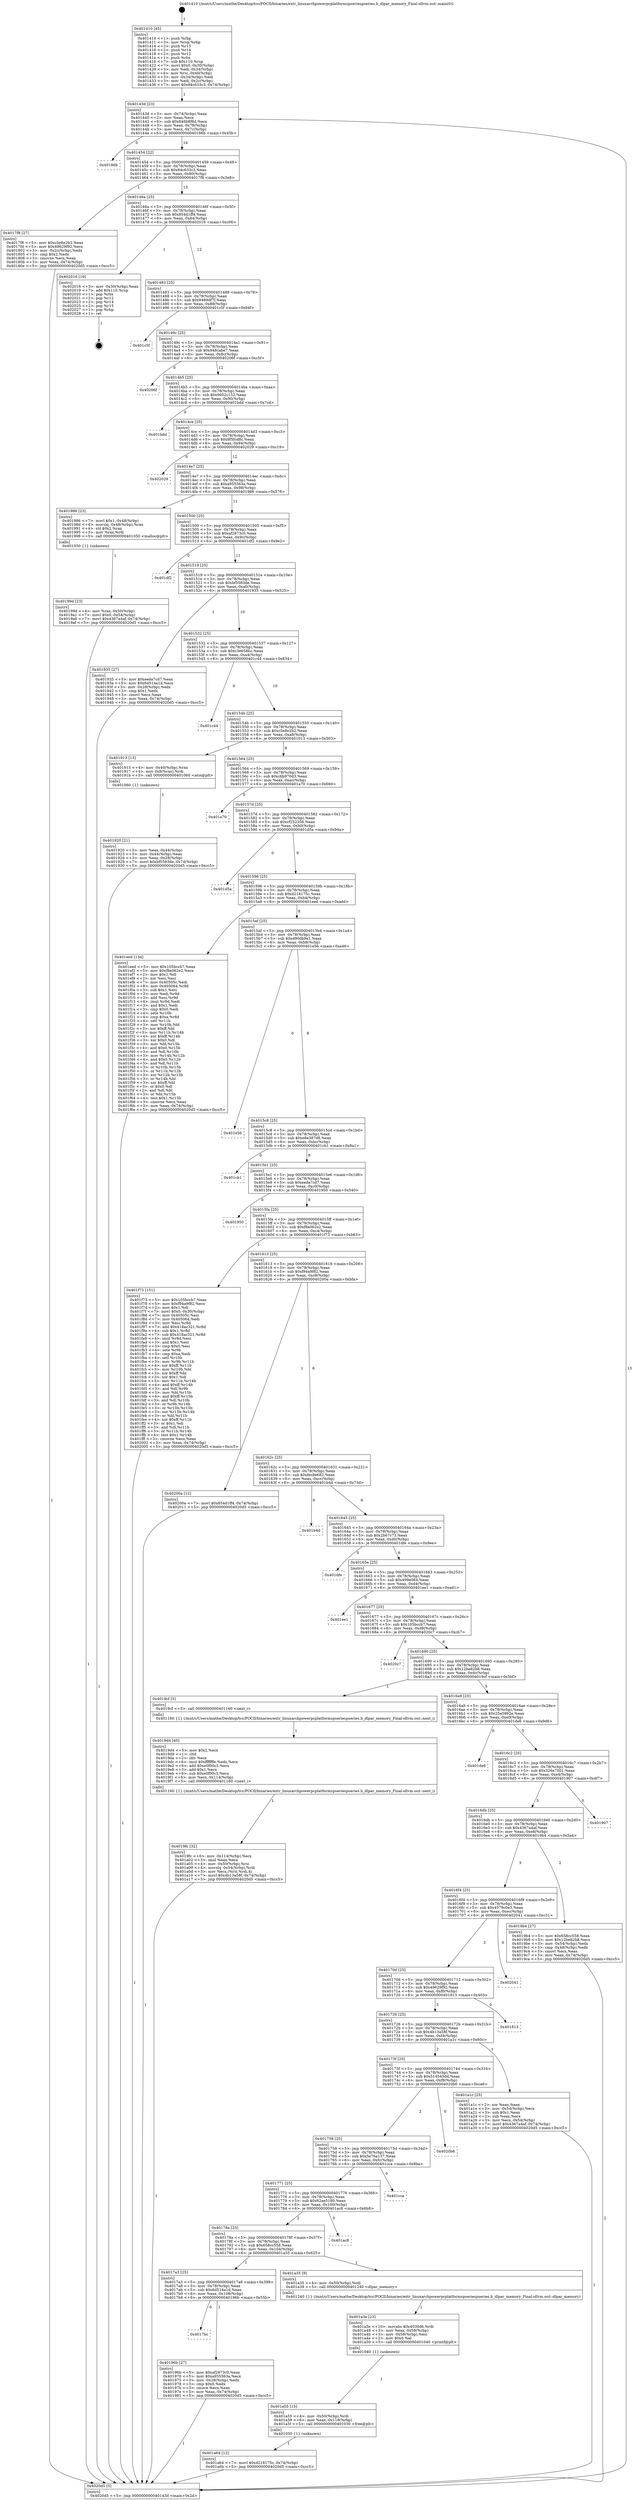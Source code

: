 digraph "0x401410" {
  label = "0x401410 (/mnt/c/Users/mathe/Desktop/tcc/POCII/binaries/extr_linuxarchpowerpcplatformspseriespseries.h_dlpar_memory_Final-ollvm.out::main(0))"
  labelloc = "t"
  node[shape=record]

  Entry [label="",width=0.3,height=0.3,shape=circle,fillcolor=black,style=filled]
  "0x40143d" [label="{
     0x40143d [23]\l
     | [instrs]\l
     &nbsp;&nbsp;0x40143d \<+3\>: mov -0x74(%rbp),%eax\l
     &nbsp;&nbsp;0x401440 \<+2\>: mov %eax,%ecx\l
     &nbsp;&nbsp;0x401442 \<+6\>: sub $0x846b8f6d,%ecx\l
     &nbsp;&nbsp;0x401448 \<+3\>: mov %eax,-0x78(%rbp)\l
     &nbsp;&nbsp;0x40144b \<+3\>: mov %ecx,-0x7c(%rbp)\l
     &nbsp;&nbsp;0x40144e \<+6\>: je 000000000040186b \<main+0x45b\>\l
  }"]
  "0x40186b" [label="{
     0x40186b\l
  }", style=dashed]
  "0x401454" [label="{
     0x401454 [22]\l
     | [instrs]\l
     &nbsp;&nbsp;0x401454 \<+5\>: jmp 0000000000401459 \<main+0x49\>\l
     &nbsp;&nbsp;0x401459 \<+3\>: mov -0x78(%rbp),%eax\l
     &nbsp;&nbsp;0x40145c \<+5\>: sub $0x84c633c3,%eax\l
     &nbsp;&nbsp;0x401461 \<+3\>: mov %eax,-0x80(%rbp)\l
     &nbsp;&nbsp;0x401464 \<+6\>: je 00000000004017f8 \<main+0x3e8\>\l
  }"]
  Exit [label="",width=0.3,height=0.3,shape=circle,fillcolor=black,style=filled,peripheries=2]
  "0x4017f8" [label="{
     0x4017f8 [27]\l
     | [instrs]\l
     &nbsp;&nbsp;0x4017f8 \<+5\>: mov $0xc5e8e2b2,%eax\l
     &nbsp;&nbsp;0x4017fd \<+5\>: mov $0x49629f92,%ecx\l
     &nbsp;&nbsp;0x401802 \<+3\>: mov -0x2c(%rbp),%edx\l
     &nbsp;&nbsp;0x401805 \<+3\>: cmp $0x2,%edx\l
     &nbsp;&nbsp;0x401808 \<+3\>: cmovne %ecx,%eax\l
     &nbsp;&nbsp;0x40180b \<+3\>: mov %eax,-0x74(%rbp)\l
     &nbsp;&nbsp;0x40180e \<+5\>: jmp 00000000004020d5 \<main+0xcc5\>\l
  }"]
  "0x40146a" [label="{
     0x40146a [25]\l
     | [instrs]\l
     &nbsp;&nbsp;0x40146a \<+5\>: jmp 000000000040146f \<main+0x5f\>\l
     &nbsp;&nbsp;0x40146f \<+3\>: mov -0x78(%rbp),%eax\l
     &nbsp;&nbsp;0x401472 \<+5\>: sub $0x854d1ff4,%eax\l
     &nbsp;&nbsp;0x401477 \<+6\>: mov %eax,-0x84(%rbp)\l
     &nbsp;&nbsp;0x40147d \<+6\>: je 0000000000402016 \<main+0xc06\>\l
  }"]
  "0x4020d5" [label="{
     0x4020d5 [5]\l
     | [instrs]\l
     &nbsp;&nbsp;0x4020d5 \<+5\>: jmp 000000000040143d \<main+0x2d\>\l
  }"]
  "0x401410" [label="{
     0x401410 [45]\l
     | [instrs]\l
     &nbsp;&nbsp;0x401410 \<+1\>: push %rbp\l
     &nbsp;&nbsp;0x401411 \<+3\>: mov %rsp,%rbp\l
     &nbsp;&nbsp;0x401414 \<+2\>: push %r15\l
     &nbsp;&nbsp;0x401416 \<+2\>: push %r14\l
     &nbsp;&nbsp;0x401418 \<+2\>: push %r12\l
     &nbsp;&nbsp;0x40141a \<+1\>: push %rbx\l
     &nbsp;&nbsp;0x40141b \<+7\>: sub $0x110,%rsp\l
     &nbsp;&nbsp;0x401422 \<+7\>: movl $0x0,-0x30(%rbp)\l
     &nbsp;&nbsp;0x401429 \<+3\>: mov %edi,-0x34(%rbp)\l
     &nbsp;&nbsp;0x40142c \<+4\>: mov %rsi,-0x40(%rbp)\l
     &nbsp;&nbsp;0x401430 \<+3\>: mov -0x34(%rbp),%edi\l
     &nbsp;&nbsp;0x401433 \<+3\>: mov %edi,-0x2c(%rbp)\l
     &nbsp;&nbsp;0x401436 \<+7\>: movl $0x84c633c3,-0x74(%rbp)\l
  }"]
  "0x401a64" [label="{
     0x401a64 [12]\l
     | [instrs]\l
     &nbsp;&nbsp;0x401a64 \<+7\>: movl $0xd218175c,-0x74(%rbp)\l
     &nbsp;&nbsp;0x401a6b \<+5\>: jmp 00000000004020d5 \<main+0xcc5\>\l
  }"]
  "0x402016" [label="{
     0x402016 [19]\l
     | [instrs]\l
     &nbsp;&nbsp;0x402016 \<+3\>: mov -0x30(%rbp),%eax\l
     &nbsp;&nbsp;0x402019 \<+7\>: add $0x110,%rsp\l
     &nbsp;&nbsp;0x402020 \<+1\>: pop %rbx\l
     &nbsp;&nbsp;0x402021 \<+2\>: pop %r12\l
     &nbsp;&nbsp;0x402023 \<+2\>: pop %r14\l
     &nbsp;&nbsp;0x402025 \<+2\>: pop %r15\l
     &nbsp;&nbsp;0x402027 \<+1\>: pop %rbp\l
     &nbsp;&nbsp;0x402028 \<+1\>: ret\l
  }"]
  "0x401483" [label="{
     0x401483 [25]\l
     | [instrs]\l
     &nbsp;&nbsp;0x401483 \<+5\>: jmp 0000000000401488 \<main+0x78\>\l
     &nbsp;&nbsp;0x401488 \<+3\>: mov -0x78(%rbp),%eax\l
     &nbsp;&nbsp;0x40148b \<+5\>: sub $0x9489df7f,%eax\l
     &nbsp;&nbsp;0x401490 \<+6\>: mov %eax,-0x88(%rbp)\l
     &nbsp;&nbsp;0x401496 \<+6\>: je 0000000000401c5f \<main+0x84f\>\l
  }"]
  "0x401a55" [label="{
     0x401a55 [15]\l
     | [instrs]\l
     &nbsp;&nbsp;0x401a55 \<+4\>: mov -0x50(%rbp),%rdi\l
     &nbsp;&nbsp;0x401a59 \<+6\>: mov %eax,-0x118(%rbp)\l
     &nbsp;&nbsp;0x401a5f \<+5\>: call 0000000000401030 \<free@plt\>\l
     | [calls]\l
     &nbsp;&nbsp;0x401030 \{1\} (unknown)\l
  }"]
  "0x401c5f" [label="{
     0x401c5f\l
  }", style=dashed]
  "0x40149c" [label="{
     0x40149c [25]\l
     | [instrs]\l
     &nbsp;&nbsp;0x40149c \<+5\>: jmp 00000000004014a1 \<main+0x91\>\l
     &nbsp;&nbsp;0x4014a1 \<+3\>: mov -0x78(%rbp),%eax\l
     &nbsp;&nbsp;0x4014a4 \<+5\>: sub $0x948cabe7,%eax\l
     &nbsp;&nbsp;0x4014a9 \<+6\>: mov %eax,-0x8c(%rbp)\l
     &nbsp;&nbsp;0x4014af \<+6\>: je 000000000040206f \<main+0xc5f\>\l
  }"]
  "0x401a3e" [label="{
     0x401a3e [23]\l
     | [instrs]\l
     &nbsp;&nbsp;0x401a3e \<+10\>: movabs $0x4030d6,%rdi\l
     &nbsp;&nbsp;0x401a48 \<+3\>: mov %eax,-0x58(%rbp)\l
     &nbsp;&nbsp;0x401a4b \<+3\>: mov -0x58(%rbp),%esi\l
     &nbsp;&nbsp;0x401a4e \<+2\>: mov $0x0,%al\l
     &nbsp;&nbsp;0x401a50 \<+5\>: call 0000000000401040 \<printf@plt\>\l
     | [calls]\l
     &nbsp;&nbsp;0x401040 \{1\} (unknown)\l
  }"]
  "0x40206f" [label="{
     0x40206f\l
  }", style=dashed]
  "0x4014b5" [label="{
     0x4014b5 [25]\l
     | [instrs]\l
     &nbsp;&nbsp;0x4014b5 \<+5\>: jmp 00000000004014ba \<main+0xaa\>\l
     &nbsp;&nbsp;0x4014ba \<+3\>: mov -0x78(%rbp),%eax\l
     &nbsp;&nbsp;0x4014bd \<+5\>: sub $0x9602c152,%eax\l
     &nbsp;&nbsp;0x4014c2 \<+6\>: mov %eax,-0x90(%rbp)\l
     &nbsp;&nbsp;0x4014c8 \<+6\>: je 0000000000401bdd \<main+0x7cd\>\l
  }"]
  "0x4019fc" [label="{
     0x4019fc [32]\l
     | [instrs]\l
     &nbsp;&nbsp;0x4019fc \<+6\>: mov -0x114(%rbp),%ecx\l
     &nbsp;&nbsp;0x401a02 \<+3\>: imul %eax,%ecx\l
     &nbsp;&nbsp;0x401a05 \<+4\>: mov -0x50(%rbp),%rsi\l
     &nbsp;&nbsp;0x401a09 \<+4\>: movslq -0x54(%rbp),%rdi\l
     &nbsp;&nbsp;0x401a0d \<+3\>: mov %ecx,(%rsi,%rdi,4)\l
     &nbsp;&nbsp;0x401a10 \<+7\>: movl $0x4b13a58f,-0x74(%rbp)\l
     &nbsp;&nbsp;0x401a17 \<+5\>: jmp 00000000004020d5 \<main+0xcc5\>\l
  }"]
  "0x401bdd" [label="{
     0x401bdd\l
  }", style=dashed]
  "0x4014ce" [label="{
     0x4014ce [25]\l
     | [instrs]\l
     &nbsp;&nbsp;0x4014ce \<+5\>: jmp 00000000004014d3 \<main+0xc3\>\l
     &nbsp;&nbsp;0x4014d3 \<+3\>: mov -0x78(%rbp),%eax\l
     &nbsp;&nbsp;0x4014d6 \<+5\>: sub $0x9f5fcd8c,%eax\l
     &nbsp;&nbsp;0x4014db \<+6\>: mov %eax,-0x94(%rbp)\l
     &nbsp;&nbsp;0x4014e1 \<+6\>: je 0000000000402029 \<main+0xc19\>\l
  }"]
  "0x4019d4" [label="{
     0x4019d4 [40]\l
     | [instrs]\l
     &nbsp;&nbsp;0x4019d4 \<+5\>: mov $0x2,%ecx\l
     &nbsp;&nbsp;0x4019d9 \<+1\>: cltd\l
     &nbsp;&nbsp;0x4019da \<+2\>: idiv %ecx\l
     &nbsp;&nbsp;0x4019dc \<+6\>: imul $0xfffffffe,%edx,%ecx\l
     &nbsp;&nbsp;0x4019e2 \<+6\>: add $0xe0f00c3,%ecx\l
     &nbsp;&nbsp;0x4019e8 \<+3\>: add $0x1,%ecx\l
     &nbsp;&nbsp;0x4019eb \<+6\>: sub $0xe0f00c3,%ecx\l
     &nbsp;&nbsp;0x4019f1 \<+6\>: mov %ecx,-0x114(%rbp)\l
     &nbsp;&nbsp;0x4019f7 \<+5\>: call 0000000000401160 \<next_i\>\l
     | [calls]\l
     &nbsp;&nbsp;0x401160 \{1\} (/mnt/c/Users/mathe/Desktop/tcc/POCII/binaries/extr_linuxarchpowerpcplatformspseriespseries.h_dlpar_memory_Final-ollvm.out::next_i)\l
  }"]
  "0x402029" [label="{
     0x402029\l
  }", style=dashed]
  "0x4014e7" [label="{
     0x4014e7 [25]\l
     | [instrs]\l
     &nbsp;&nbsp;0x4014e7 \<+5\>: jmp 00000000004014ec \<main+0xdc\>\l
     &nbsp;&nbsp;0x4014ec \<+3\>: mov -0x78(%rbp),%eax\l
     &nbsp;&nbsp;0x4014ef \<+5\>: sub $0xa955563a,%eax\l
     &nbsp;&nbsp;0x4014f4 \<+6\>: mov %eax,-0x98(%rbp)\l
     &nbsp;&nbsp;0x4014fa \<+6\>: je 0000000000401986 \<main+0x576\>\l
  }"]
  "0x40199d" [label="{
     0x40199d [23]\l
     | [instrs]\l
     &nbsp;&nbsp;0x40199d \<+4\>: mov %rax,-0x50(%rbp)\l
     &nbsp;&nbsp;0x4019a1 \<+7\>: movl $0x0,-0x54(%rbp)\l
     &nbsp;&nbsp;0x4019a8 \<+7\>: movl $0x4367a4af,-0x74(%rbp)\l
     &nbsp;&nbsp;0x4019af \<+5\>: jmp 00000000004020d5 \<main+0xcc5\>\l
  }"]
  "0x401986" [label="{
     0x401986 [23]\l
     | [instrs]\l
     &nbsp;&nbsp;0x401986 \<+7\>: movl $0x1,-0x48(%rbp)\l
     &nbsp;&nbsp;0x40198d \<+4\>: movslq -0x48(%rbp),%rax\l
     &nbsp;&nbsp;0x401991 \<+4\>: shl $0x2,%rax\l
     &nbsp;&nbsp;0x401995 \<+3\>: mov %rax,%rdi\l
     &nbsp;&nbsp;0x401998 \<+5\>: call 0000000000401050 \<malloc@plt\>\l
     | [calls]\l
     &nbsp;&nbsp;0x401050 \{1\} (unknown)\l
  }"]
  "0x401500" [label="{
     0x401500 [25]\l
     | [instrs]\l
     &nbsp;&nbsp;0x401500 \<+5\>: jmp 0000000000401505 \<main+0xf5\>\l
     &nbsp;&nbsp;0x401505 \<+3\>: mov -0x78(%rbp),%eax\l
     &nbsp;&nbsp;0x401508 \<+5\>: sub $0xaf2873c0,%eax\l
     &nbsp;&nbsp;0x40150d \<+6\>: mov %eax,-0x9c(%rbp)\l
     &nbsp;&nbsp;0x401513 \<+6\>: je 0000000000401df2 \<main+0x9e2\>\l
  }"]
  "0x4017bc" [label="{
     0x4017bc\l
  }", style=dashed]
  "0x401df2" [label="{
     0x401df2\l
  }", style=dashed]
  "0x401519" [label="{
     0x401519 [25]\l
     | [instrs]\l
     &nbsp;&nbsp;0x401519 \<+5\>: jmp 000000000040151e \<main+0x10e\>\l
     &nbsp;&nbsp;0x40151e \<+3\>: mov -0x78(%rbp),%eax\l
     &nbsp;&nbsp;0x401521 \<+5\>: sub $0xbf5583de,%eax\l
     &nbsp;&nbsp;0x401526 \<+6\>: mov %eax,-0xa0(%rbp)\l
     &nbsp;&nbsp;0x40152c \<+6\>: je 0000000000401935 \<main+0x525\>\l
  }"]
  "0x40196b" [label="{
     0x40196b [27]\l
     | [instrs]\l
     &nbsp;&nbsp;0x40196b \<+5\>: mov $0xaf2873c0,%eax\l
     &nbsp;&nbsp;0x401970 \<+5\>: mov $0xa955563a,%ecx\l
     &nbsp;&nbsp;0x401975 \<+3\>: mov -0x28(%rbp),%edx\l
     &nbsp;&nbsp;0x401978 \<+3\>: cmp $0x0,%edx\l
     &nbsp;&nbsp;0x40197b \<+3\>: cmove %ecx,%eax\l
     &nbsp;&nbsp;0x40197e \<+3\>: mov %eax,-0x74(%rbp)\l
     &nbsp;&nbsp;0x401981 \<+5\>: jmp 00000000004020d5 \<main+0xcc5\>\l
  }"]
  "0x401935" [label="{
     0x401935 [27]\l
     | [instrs]\l
     &nbsp;&nbsp;0x401935 \<+5\>: mov $0xeeda7cd7,%eax\l
     &nbsp;&nbsp;0x40193a \<+5\>: mov $0x6d514a1d,%ecx\l
     &nbsp;&nbsp;0x40193f \<+3\>: mov -0x28(%rbp),%edx\l
     &nbsp;&nbsp;0x401942 \<+3\>: cmp $0x1,%edx\l
     &nbsp;&nbsp;0x401945 \<+3\>: cmovl %ecx,%eax\l
     &nbsp;&nbsp;0x401948 \<+3\>: mov %eax,-0x74(%rbp)\l
     &nbsp;&nbsp;0x40194b \<+5\>: jmp 00000000004020d5 \<main+0xcc5\>\l
  }"]
  "0x401532" [label="{
     0x401532 [25]\l
     | [instrs]\l
     &nbsp;&nbsp;0x401532 \<+5\>: jmp 0000000000401537 \<main+0x127\>\l
     &nbsp;&nbsp;0x401537 \<+3\>: mov -0x78(%rbp),%eax\l
     &nbsp;&nbsp;0x40153a \<+5\>: sub $0xc3e658bc,%eax\l
     &nbsp;&nbsp;0x40153f \<+6\>: mov %eax,-0xa4(%rbp)\l
     &nbsp;&nbsp;0x401545 \<+6\>: je 0000000000401c44 \<main+0x834\>\l
  }"]
  "0x4017a3" [label="{
     0x4017a3 [25]\l
     | [instrs]\l
     &nbsp;&nbsp;0x4017a3 \<+5\>: jmp 00000000004017a8 \<main+0x398\>\l
     &nbsp;&nbsp;0x4017a8 \<+3\>: mov -0x78(%rbp),%eax\l
     &nbsp;&nbsp;0x4017ab \<+5\>: sub $0x6d514a1d,%eax\l
     &nbsp;&nbsp;0x4017b0 \<+6\>: mov %eax,-0x108(%rbp)\l
     &nbsp;&nbsp;0x4017b6 \<+6\>: je 000000000040196b \<main+0x55b\>\l
  }"]
  "0x401c44" [label="{
     0x401c44\l
  }", style=dashed]
  "0x40154b" [label="{
     0x40154b [25]\l
     | [instrs]\l
     &nbsp;&nbsp;0x40154b \<+5\>: jmp 0000000000401550 \<main+0x140\>\l
     &nbsp;&nbsp;0x401550 \<+3\>: mov -0x78(%rbp),%eax\l
     &nbsp;&nbsp;0x401553 \<+5\>: sub $0xc5e8e2b2,%eax\l
     &nbsp;&nbsp;0x401558 \<+6\>: mov %eax,-0xa8(%rbp)\l
     &nbsp;&nbsp;0x40155e \<+6\>: je 0000000000401913 \<main+0x503\>\l
  }"]
  "0x401a35" [label="{
     0x401a35 [9]\l
     | [instrs]\l
     &nbsp;&nbsp;0x401a35 \<+4\>: mov -0x50(%rbp),%rdi\l
     &nbsp;&nbsp;0x401a39 \<+5\>: call 0000000000401240 \<dlpar_memory\>\l
     | [calls]\l
     &nbsp;&nbsp;0x401240 \{1\} (/mnt/c/Users/mathe/Desktop/tcc/POCII/binaries/extr_linuxarchpowerpcplatformspseriespseries.h_dlpar_memory_Final-ollvm.out::dlpar_memory)\l
  }"]
  "0x401913" [label="{
     0x401913 [13]\l
     | [instrs]\l
     &nbsp;&nbsp;0x401913 \<+4\>: mov -0x40(%rbp),%rax\l
     &nbsp;&nbsp;0x401917 \<+4\>: mov 0x8(%rax),%rdi\l
     &nbsp;&nbsp;0x40191b \<+5\>: call 0000000000401060 \<atoi@plt\>\l
     | [calls]\l
     &nbsp;&nbsp;0x401060 \{1\} (unknown)\l
  }"]
  "0x401564" [label="{
     0x401564 [25]\l
     | [instrs]\l
     &nbsp;&nbsp;0x401564 \<+5\>: jmp 0000000000401569 \<main+0x159\>\l
     &nbsp;&nbsp;0x401569 \<+3\>: mov -0x78(%rbp),%eax\l
     &nbsp;&nbsp;0x40156c \<+5\>: sub $0xc6b970d3,%eax\l
     &nbsp;&nbsp;0x401571 \<+6\>: mov %eax,-0xac(%rbp)\l
     &nbsp;&nbsp;0x401577 \<+6\>: je 0000000000401a70 \<main+0x660\>\l
  }"]
  "0x401920" [label="{
     0x401920 [21]\l
     | [instrs]\l
     &nbsp;&nbsp;0x401920 \<+3\>: mov %eax,-0x44(%rbp)\l
     &nbsp;&nbsp;0x401923 \<+3\>: mov -0x44(%rbp),%eax\l
     &nbsp;&nbsp;0x401926 \<+3\>: mov %eax,-0x28(%rbp)\l
     &nbsp;&nbsp;0x401929 \<+7\>: movl $0xbf5583de,-0x74(%rbp)\l
     &nbsp;&nbsp;0x401930 \<+5\>: jmp 00000000004020d5 \<main+0xcc5\>\l
  }"]
  "0x40178a" [label="{
     0x40178a [25]\l
     | [instrs]\l
     &nbsp;&nbsp;0x40178a \<+5\>: jmp 000000000040178f \<main+0x37f\>\l
     &nbsp;&nbsp;0x40178f \<+3\>: mov -0x78(%rbp),%eax\l
     &nbsp;&nbsp;0x401792 \<+5\>: sub $0x658cc558,%eax\l
     &nbsp;&nbsp;0x401797 \<+6\>: mov %eax,-0x104(%rbp)\l
     &nbsp;&nbsp;0x40179d \<+6\>: je 0000000000401a35 \<main+0x625\>\l
  }"]
  "0x401a70" [label="{
     0x401a70\l
  }", style=dashed]
  "0x40157d" [label="{
     0x40157d [25]\l
     | [instrs]\l
     &nbsp;&nbsp;0x40157d \<+5\>: jmp 0000000000401582 \<main+0x172\>\l
     &nbsp;&nbsp;0x401582 \<+3\>: mov -0x78(%rbp),%eax\l
     &nbsp;&nbsp;0x401585 \<+5\>: sub $0xcf252356,%eax\l
     &nbsp;&nbsp;0x40158a \<+6\>: mov %eax,-0xb0(%rbp)\l
     &nbsp;&nbsp;0x401590 \<+6\>: je 0000000000401d5a \<main+0x94a\>\l
  }"]
  "0x401ac8" [label="{
     0x401ac8\l
  }", style=dashed]
  "0x401d5a" [label="{
     0x401d5a\l
  }", style=dashed]
  "0x401596" [label="{
     0x401596 [25]\l
     | [instrs]\l
     &nbsp;&nbsp;0x401596 \<+5\>: jmp 000000000040159b \<main+0x18b\>\l
     &nbsp;&nbsp;0x40159b \<+3\>: mov -0x78(%rbp),%eax\l
     &nbsp;&nbsp;0x40159e \<+5\>: sub $0xd218175c,%eax\l
     &nbsp;&nbsp;0x4015a3 \<+6\>: mov %eax,-0xb4(%rbp)\l
     &nbsp;&nbsp;0x4015a9 \<+6\>: je 0000000000401eed \<main+0xadd\>\l
  }"]
  "0x401771" [label="{
     0x401771 [25]\l
     | [instrs]\l
     &nbsp;&nbsp;0x401771 \<+5\>: jmp 0000000000401776 \<main+0x366\>\l
     &nbsp;&nbsp;0x401776 \<+3\>: mov -0x78(%rbp),%eax\l
     &nbsp;&nbsp;0x401779 \<+5\>: sub $0x62ae5180,%eax\l
     &nbsp;&nbsp;0x40177e \<+6\>: mov %eax,-0x100(%rbp)\l
     &nbsp;&nbsp;0x401784 \<+6\>: je 0000000000401ac8 \<main+0x6b8\>\l
  }"]
  "0x401eed" [label="{
     0x401eed [134]\l
     | [instrs]\l
     &nbsp;&nbsp;0x401eed \<+5\>: mov $0x105bccb7,%eax\l
     &nbsp;&nbsp;0x401ef2 \<+5\>: mov $0xf8a062e2,%ecx\l
     &nbsp;&nbsp;0x401ef7 \<+2\>: mov $0x1,%dl\l
     &nbsp;&nbsp;0x401ef9 \<+2\>: xor %esi,%esi\l
     &nbsp;&nbsp;0x401efb \<+7\>: mov 0x40505c,%edi\l
     &nbsp;&nbsp;0x401f02 \<+8\>: mov 0x405064,%r8d\l
     &nbsp;&nbsp;0x401f0a \<+3\>: sub $0x1,%esi\l
     &nbsp;&nbsp;0x401f0d \<+3\>: mov %edi,%r9d\l
     &nbsp;&nbsp;0x401f10 \<+3\>: add %esi,%r9d\l
     &nbsp;&nbsp;0x401f13 \<+4\>: imul %r9d,%edi\l
     &nbsp;&nbsp;0x401f17 \<+3\>: and $0x1,%edi\l
     &nbsp;&nbsp;0x401f1a \<+3\>: cmp $0x0,%edi\l
     &nbsp;&nbsp;0x401f1d \<+4\>: sete %r10b\l
     &nbsp;&nbsp;0x401f21 \<+4\>: cmp $0xa,%r8d\l
     &nbsp;&nbsp;0x401f25 \<+4\>: setl %r11b\l
     &nbsp;&nbsp;0x401f29 \<+3\>: mov %r10b,%bl\l
     &nbsp;&nbsp;0x401f2c \<+3\>: xor $0xff,%bl\l
     &nbsp;&nbsp;0x401f2f \<+3\>: mov %r11b,%r14b\l
     &nbsp;&nbsp;0x401f32 \<+4\>: xor $0xff,%r14b\l
     &nbsp;&nbsp;0x401f36 \<+3\>: xor $0x0,%dl\l
     &nbsp;&nbsp;0x401f39 \<+3\>: mov %bl,%r15b\l
     &nbsp;&nbsp;0x401f3c \<+4\>: and $0x0,%r15b\l
     &nbsp;&nbsp;0x401f40 \<+3\>: and %dl,%r10b\l
     &nbsp;&nbsp;0x401f43 \<+3\>: mov %r14b,%r12b\l
     &nbsp;&nbsp;0x401f46 \<+4\>: and $0x0,%r12b\l
     &nbsp;&nbsp;0x401f4a \<+3\>: and %dl,%r11b\l
     &nbsp;&nbsp;0x401f4d \<+3\>: or %r10b,%r15b\l
     &nbsp;&nbsp;0x401f50 \<+3\>: or %r11b,%r12b\l
     &nbsp;&nbsp;0x401f53 \<+3\>: xor %r12b,%r15b\l
     &nbsp;&nbsp;0x401f56 \<+3\>: or %r14b,%bl\l
     &nbsp;&nbsp;0x401f59 \<+3\>: xor $0xff,%bl\l
     &nbsp;&nbsp;0x401f5c \<+3\>: or $0x0,%dl\l
     &nbsp;&nbsp;0x401f5f \<+2\>: and %dl,%bl\l
     &nbsp;&nbsp;0x401f61 \<+3\>: or %bl,%r15b\l
     &nbsp;&nbsp;0x401f64 \<+4\>: test $0x1,%r15b\l
     &nbsp;&nbsp;0x401f68 \<+3\>: cmovne %ecx,%eax\l
     &nbsp;&nbsp;0x401f6b \<+3\>: mov %eax,-0x74(%rbp)\l
     &nbsp;&nbsp;0x401f6e \<+5\>: jmp 00000000004020d5 \<main+0xcc5\>\l
  }"]
  "0x4015af" [label="{
     0x4015af [25]\l
     | [instrs]\l
     &nbsp;&nbsp;0x4015af \<+5\>: jmp 00000000004015b4 \<main+0x1a4\>\l
     &nbsp;&nbsp;0x4015b4 \<+3\>: mov -0x78(%rbp),%eax\l
     &nbsp;&nbsp;0x4015b7 \<+5\>: sub $0xd90db9a1,%eax\l
     &nbsp;&nbsp;0x4015bc \<+6\>: mov %eax,-0xb8(%rbp)\l
     &nbsp;&nbsp;0x4015c2 \<+6\>: je 0000000000401e56 \<main+0xa46\>\l
  }"]
  "0x401cca" [label="{
     0x401cca\l
  }", style=dashed]
  "0x401e56" [label="{
     0x401e56\l
  }", style=dashed]
  "0x4015c8" [label="{
     0x4015c8 [25]\l
     | [instrs]\l
     &nbsp;&nbsp;0x4015c8 \<+5\>: jmp 00000000004015cd \<main+0x1bd\>\l
     &nbsp;&nbsp;0x4015cd \<+3\>: mov -0x78(%rbp),%eax\l
     &nbsp;&nbsp;0x4015d0 \<+5\>: sub $0xe8e387d8,%eax\l
     &nbsp;&nbsp;0x4015d5 \<+6\>: mov %eax,-0xbc(%rbp)\l
     &nbsp;&nbsp;0x4015db \<+6\>: je 0000000000401cb1 \<main+0x8a1\>\l
  }"]
  "0x401758" [label="{
     0x401758 [25]\l
     | [instrs]\l
     &nbsp;&nbsp;0x401758 \<+5\>: jmp 000000000040175d \<main+0x34d\>\l
     &nbsp;&nbsp;0x40175d \<+3\>: mov -0x78(%rbp),%eax\l
     &nbsp;&nbsp;0x401760 \<+5\>: sub $0x5e76a137,%eax\l
     &nbsp;&nbsp;0x401765 \<+6\>: mov %eax,-0xfc(%rbp)\l
     &nbsp;&nbsp;0x40176b \<+6\>: je 0000000000401cca \<main+0x8ba\>\l
  }"]
  "0x401cb1" [label="{
     0x401cb1\l
  }", style=dashed]
  "0x4015e1" [label="{
     0x4015e1 [25]\l
     | [instrs]\l
     &nbsp;&nbsp;0x4015e1 \<+5\>: jmp 00000000004015e6 \<main+0x1d6\>\l
     &nbsp;&nbsp;0x4015e6 \<+3\>: mov -0x78(%rbp),%eax\l
     &nbsp;&nbsp;0x4015e9 \<+5\>: sub $0xeeda7cd7,%eax\l
     &nbsp;&nbsp;0x4015ee \<+6\>: mov %eax,-0xc0(%rbp)\l
     &nbsp;&nbsp;0x4015f4 \<+6\>: je 0000000000401950 \<main+0x540\>\l
  }"]
  "0x4020b6" [label="{
     0x4020b6\l
  }", style=dashed]
  "0x401950" [label="{
     0x401950\l
  }", style=dashed]
  "0x4015fa" [label="{
     0x4015fa [25]\l
     | [instrs]\l
     &nbsp;&nbsp;0x4015fa \<+5\>: jmp 00000000004015ff \<main+0x1ef\>\l
     &nbsp;&nbsp;0x4015ff \<+3\>: mov -0x78(%rbp),%eax\l
     &nbsp;&nbsp;0x401602 \<+5\>: sub $0xf8a062e2,%eax\l
     &nbsp;&nbsp;0x401607 \<+6\>: mov %eax,-0xc4(%rbp)\l
     &nbsp;&nbsp;0x40160d \<+6\>: je 0000000000401f73 \<main+0xb63\>\l
  }"]
  "0x40173f" [label="{
     0x40173f [25]\l
     | [instrs]\l
     &nbsp;&nbsp;0x40173f \<+5\>: jmp 0000000000401744 \<main+0x334\>\l
     &nbsp;&nbsp;0x401744 \<+3\>: mov -0x78(%rbp),%eax\l
     &nbsp;&nbsp;0x401747 \<+5\>: sub $0x514545dd,%eax\l
     &nbsp;&nbsp;0x40174c \<+6\>: mov %eax,-0xf8(%rbp)\l
     &nbsp;&nbsp;0x401752 \<+6\>: je 00000000004020b6 \<main+0xca6\>\l
  }"]
  "0x401f73" [label="{
     0x401f73 [151]\l
     | [instrs]\l
     &nbsp;&nbsp;0x401f73 \<+5\>: mov $0x105bccb7,%eax\l
     &nbsp;&nbsp;0x401f78 \<+5\>: mov $0xf94a9f82,%ecx\l
     &nbsp;&nbsp;0x401f7d \<+2\>: mov $0x1,%dl\l
     &nbsp;&nbsp;0x401f7f \<+7\>: movl $0x0,-0x30(%rbp)\l
     &nbsp;&nbsp;0x401f86 \<+7\>: mov 0x40505c,%esi\l
     &nbsp;&nbsp;0x401f8d \<+7\>: mov 0x405064,%edi\l
     &nbsp;&nbsp;0x401f94 \<+3\>: mov %esi,%r8d\l
     &nbsp;&nbsp;0x401f97 \<+7\>: add $0x418ac321,%r8d\l
     &nbsp;&nbsp;0x401f9e \<+4\>: sub $0x1,%r8d\l
     &nbsp;&nbsp;0x401fa2 \<+7\>: sub $0x418ac321,%r8d\l
     &nbsp;&nbsp;0x401fa9 \<+4\>: imul %r8d,%esi\l
     &nbsp;&nbsp;0x401fad \<+3\>: and $0x1,%esi\l
     &nbsp;&nbsp;0x401fb0 \<+3\>: cmp $0x0,%esi\l
     &nbsp;&nbsp;0x401fb3 \<+4\>: sete %r9b\l
     &nbsp;&nbsp;0x401fb7 \<+3\>: cmp $0xa,%edi\l
     &nbsp;&nbsp;0x401fba \<+4\>: setl %r10b\l
     &nbsp;&nbsp;0x401fbe \<+3\>: mov %r9b,%r11b\l
     &nbsp;&nbsp;0x401fc1 \<+4\>: xor $0xff,%r11b\l
     &nbsp;&nbsp;0x401fc5 \<+3\>: mov %r10b,%bl\l
     &nbsp;&nbsp;0x401fc8 \<+3\>: xor $0xff,%bl\l
     &nbsp;&nbsp;0x401fcb \<+3\>: xor $0x1,%dl\l
     &nbsp;&nbsp;0x401fce \<+3\>: mov %r11b,%r14b\l
     &nbsp;&nbsp;0x401fd1 \<+4\>: and $0xff,%r14b\l
     &nbsp;&nbsp;0x401fd5 \<+3\>: and %dl,%r9b\l
     &nbsp;&nbsp;0x401fd8 \<+3\>: mov %bl,%r15b\l
     &nbsp;&nbsp;0x401fdb \<+4\>: and $0xff,%r15b\l
     &nbsp;&nbsp;0x401fdf \<+3\>: and %dl,%r10b\l
     &nbsp;&nbsp;0x401fe2 \<+3\>: or %r9b,%r14b\l
     &nbsp;&nbsp;0x401fe5 \<+3\>: or %r10b,%r15b\l
     &nbsp;&nbsp;0x401fe8 \<+3\>: xor %r15b,%r14b\l
     &nbsp;&nbsp;0x401feb \<+3\>: or %bl,%r11b\l
     &nbsp;&nbsp;0x401fee \<+4\>: xor $0xff,%r11b\l
     &nbsp;&nbsp;0x401ff2 \<+3\>: or $0x1,%dl\l
     &nbsp;&nbsp;0x401ff5 \<+3\>: and %dl,%r11b\l
     &nbsp;&nbsp;0x401ff8 \<+3\>: or %r11b,%r14b\l
     &nbsp;&nbsp;0x401ffb \<+4\>: test $0x1,%r14b\l
     &nbsp;&nbsp;0x401fff \<+3\>: cmovne %ecx,%eax\l
     &nbsp;&nbsp;0x402002 \<+3\>: mov %eax,-0x74(%rbp)\l
     &nbsp;&nbsp;0x402005 \<+5\>: jmp 00000000004020d5 \<main+0xcc5\>\l
  }"]
  "0x401613" [label="{
     0x401613 [25]\l
     | [instrs]\l
     &nbsp;&nbsp;0x401613 \<+5\>: jmp 0000000000401618 \<main+0x208\>\l
     &nbsp;&nbsp;0x401618 \<+3\>: mov -0x78(%rbp),%eax\l
     &nbsp;&nbsp;0x40161b \<+5\>: sub $0xf94a9f82,%eax\l
     &nbsp;&nbsp;0x401620 \<+6\>: mov %eax,-0xc8(%rbp)\l
     &nbsp;&nbsp;0x401626 \<+6\>: je 000000000040200a \<main+0xbfa\>\l
  }"]
  "0x401a1c" [label="{
     0x401a1c [25]\l
     | [instrs]\l
     &nbsp;&nbsp;0x401a1c \<+2\>: xor %eax,%eax\l
     &nbsp;&nbsp;0x401a1e \<+3\>: mov -0x54(%rbp),%ecx\l
     &nbsp;&nbsp;0x401a21 \<+3\>: sub $0x1,%eax\l
     &nbsp;&nbsp;0x401a24 \<+2\>: sub %eax,%ecx\l
     &nbsp;&nbsp;0x401a26 \<+3\>: mov %ecx,-0x54(%rbp)\l
     &nbsp;&nbsp;0x401a29 \<+7\>: movl $0x4367a4af,-0x74(%rbp)\l
     &nbsp;&nbsp;0x401a30 \<+5\>: jmp 00000000004020d5 \<main+0xcc5\>\l
  }"]
  "0x40200a" [label="{
     0x40200a [12]\l
     | [instrs]\l
     &nbsp;&nbsp;0x40200a \<+7\>: movl $0x854d1ff4,-0x74(%rbp)\l
     &nbsp;&nbsp;0x402011 \<+5\>: jmp 00000000004020d5 \<main+0xcc5\>\l
  }"]
  "0x40162c" [label="{
     0x40162c [25]\l
     | [instrs]\l
     &nbsp;&nbsp;0x40162c \<+5\>: jmp 0000000000401631 \<main+0x221\>\l
     &nbsp;&nbsp;0x401631 \<+3\>: mov -0x78(%rbp),%eax\l
     &nbsp;&nbsp;0x401634 \<+5\>: sub $0xfec8e682,%eax\l
     &nbsp;&nbsp;0x401639 \<+6\>: mov %eax,-0xcc(%rbp)\l
     &nbsp;&nbsp;0x40163f \<+6\>: je 0000000000401b4d \<main+0x73d\>\l
  }"]
  "0x401726" [label="{
     0x401726 [25]\l
     | [instrs]\l
     &nbsp;&nbsp;0x401726 \<+5\>: jmp 000000000040172b \<main+0x31b\>\l
     &nbsp;&nbsp;0x40172b \<+3\>: mov -0x78(%rbp),%eax\l
     &nbsp;&nbsp;0x40172e \<+5\>: sub $0x4b13a58f,%eax\l
     &nbsp;&nbsp;0x401733 \<+6\>: mov %eax,-0xf4(%rbp)\l
     &nbsp;&nbsp;0x401739 \<+6\>: je 0000000000401a1c \<main+0x60c\>\l
  }"]
  "0x401b4d" [label="{
     0x401b4d\l
  }", style=dashed]
  "0x401645" [label="{
     0x401645 [25]\l
     | [instrs]\l
     &nbsp;&nbsp;0x401645 \<+5\>: jmp 000000000040164a \<main+0x23a\>\l
     &nbsp;&nbsp;0x40164a \<+3\>: mov -0x78(%rbp),%eax\l
     &nbsp;&nbsp;0x40164d \<+5\>: sub $0x2b67c73,%eax\l
     &nbsp;&nbsp;0x401652 \<+6\>: mov %eax,-0xd0(%rbp)\l
     &nbsp;&nbsp;0x401658 \<+6\>: je 0000000000401dfe \<main+0x9ee\>\l
  }"]
  "0x401813" [label="{
     0x401813\l
  }", style=dashed]
  "0x401dfe" [label="{
     0x401dfe\l
  }", style=dashed]
  "0x40165e" [label="{
     0x40165e [25]\l
     | [instrs]\l
     &nbsp;&nbsp;0x40165e \<+5\>: jmp 0000000000401663 \<main+0x253\>\l
     &nbsp;&nbsp;0x401663 \<+3\>: mov -0x78(%rbp),%eax\l
     &nbsp;&nbsp;0x401666 \<+5\>: sub $0x499e084,%eax\l
     &nbsp;&nbsp;0x40166b \<+6\>: mov %eax,-0xd4(%rbp)\l
     &nbsp;&nbsp;0x401671 \<+6\>: je 0000000000401ee1 \<main+0xad1\>\l
  }"]
  "0x40170d" [label="{
     0x40170d [25]\l
     | [instrs]\l
     &nbsp;&nbsp;0x40170d \<+5\>: jmp 0000000000401712 \<main+0x302\>\l
     &nbsp;&nbsp;0x401712 \<+3\>: mov -0x78(%rbp),%eax\l
     &nbsp;&nbsp;0x401715 \<+5\>: sub $0x49629f92,%eax\l
     &nbsp;&nbsp;0x40171a \<+6\>: mov %eax,-0xf0(%rbp)\l
     &nbsp;&nbsp;0x401720 \<+6\>: je 0000000000401813 \<main+0x403\>\l
  }"]
  "0x401ee1" [label="{
     0x401ee1\l
  }", style=dashed]
  "0x401677" [label="{
     0x401677 [25]\l
     | [instrs]\l
     &nbsp;&nbsp;0x401677 \<+5\>: jmp 000000000040167c \<main+0x26c\>\l
     &nbsp;&nbsp;0x40167c \<+3\>: mov -0x78(%rbp),%eax\l
     &nbsp;&nbsp;0x40167f \<+5\>: sub $0x105bccb7,%eax\l
     &nbsp;&nbsp;0x401684 \<+6\>: mov %eax,-0xd8(%rbp)\l
     &nbsp;&nbsp;0x40168a \<+6\>: je 00000000004020c7 \<main+0xcb7\>\l
  }"]
  "0x402041" [label="{
     0x402041\l
  }", style=dashed]
  "0x4020c7" [label="{
     0x4020c7\l
  }", style=dashed]
  "0x401690" [label="{
     0x401690 [25]\l
     | [instrs]\l
     &nbsp;&nbsp;0x401690 \<+5\>: jmp 0000000000401695 \<main+0x285\>\l
     &nbsp;&nbsp;0x401695 \<+3\>: mov -0x78(%rbp),%eax\l
     &nbsp;&nbsp;0x401698 \<+5\>: sub $0x12be82b8,%eax\l
     &nbsp;&nbsp;0x40169d \<+6\>: mov %eax,-0xdc(%rbp)\l
     &nbsp;&nbsp;0x4016a3 \<+6\>: je 00000000004019cf \<main+0x5bf\>\l
  }"]
  "0x4016f4" [label="{
     0x4016f4 [25]\l
     | [instrs]\l
     &nbsp;&nbsp;0x4016f4 \<+5\>: jmp 00000000004016f9 \<main+0x2e9\>\l
     &nbsp;&nbsp;0x4016f9 \<+3\>: mov -0x78(%rbp),%eax\l
     &nbsp;&nbsp;0x4016fc \<+5\>: sub $0x4579c0e3,%eax\l
     &nbsp;&nbsp;0x401701 \<+6\>: mov %eax,-0xec(%rbp)\l
     &nbsp;&nbsp;0x401707 \<+6\>: je 0000000000402041 \<main+0xc31\>\l
  }"]
  "0x4019cf" [label="{
     0x4019cf [5]\l
     | [instrs]\l
     &nbsp;&nbsp;0x4019cf \<+5\>: call 0000000000401160 \<next_i\>\l
     | [calls]\l
     &nbsp;&nbsp;0x401160 \{1\} (/mnt/c/Users/mathe/Desktop/tcc/POCII/binaries/extr_linuxarchpowerpcplatformspseriespseries.h_dlpar_memory_Final-ollvm.out::next_i)\l
  }"]
  "0x4016a9" [label="{
     0x4016a9 [25]\l
     | [instrs]\l
     &nbsp;&nbsp;0x4016a9 \<+5\>: jmp 00000000004016ae \<main+0x29e\>\l
     &nbsp;&nbsp;0x4016ae \<+3\>: mov -0x78(%rbp),%eax\l
     &nbsp;&nbsp;0x4016b1 \<+5\>: sub $0x25e5892e,%eax\l
     &nbsp;&nbsp;0x4016b6 \<+6\>: mov %eax,-0xe0(%rbp)\l
     &nbsp;&nbsp;0x4016bc \<+6\>: je 0000000000401de6 \<main+0x9d6\>\l
  }"]
  "0x4019b4" [label="{
     0x4019b4 [27]\l
     | [instrs]\l
     &nbsp;&nbsp;0x4019b4 \<+5\>: mov $0x658cc558,%eax\l
     &nbsp;&nbsp;0x4019b9 \<+5\>: mov $0x12be82b8,%ecx\l
     &nbsp;&nbsp;0x4019be \<+3\>: mov -0x54(%rbp),%edx\l
     &nbsp;&nbsp;0x4019c1 \<+3\>: cmp -0x48(%rbp),%edx\l
     &nbsp;&nbsp;0x4019c4 \<+3\>: cmovl %ecx,%eax\l
     &nbsp;&nbsp;0x4019c7 \<+3\>: mov %eax,-0x74(%rbp)\l
     &nbsp;&nbsp;0x4019ca \<+5\>: jmp 00000000004020d5 \<main+0xcc5\>\l
  }"]
  "0x401de6" [label="{
     0x401de6\l
  }", style=dashed]
  "0x4016c2" [label="{
     0x4016c2 [25]\l
     | [instrs]\l
     &nbsp;&nbsp;0x4016c2 \<+5\>: jmp 00000000004016c7 \<main+0x2b7\>\l
     &nbsp;&nbsp;0x4016c7 \<+3\>: mov -0x78(%rbp),%eax\l
     &nbsp;&nbsp;0x4016ca \<+5\>: sub $0x326e7501,%eax\l
     &nbsp;&nbsp;0x4016cf \<+6\>: mov %eax,-0xe4(%rbp)\l
     &nbsp;&nbsp;0x4016d5 \<+6\>: je 0000000000401907 \<main+0x4f7\>\l
  }"]
  "0x4016db" [label="{
     0x4016db [25]\l
     | [instrs]\l
     &nbsp;&nbsp;0x4016db \<+5\>: jmp 00000000004016e0 \<main+0x2d0\>\l
     &nbsp;&nbsp;0x4016e0 \<+3\>: mov -0x78(%rbp),%eax\l
     &nbsp;&nbsp;0x4016e3 \<+5\>: sub $0x4367a4af,%eax\l
     &nbsp;&nbsp;0x4016e8 \<+6\>: mov %eax,-0xe8(%rbp)\l
     &nbsp;&nbsp;0x4016ee \<+6\>: je 00000000004019b4 \<main+0x5a4\>\l
  }"]
  "0x401907" [label="{
     0x401907\l
  }", style=dashed]
  Entry -> "0x401410" [label=" 1"]
  "0x40143d" -> "0x40186b" [label=" 0"]
  "0x40143d" -> "0x401454" [label=" 14"]
  "0x402016" -> Exit [label=" 1"]
  "0x401454" -> "0x4017f8" [label=" 1"]
  "0x401454" -> "0x40146a" [label=" 13"]
  "0x4017f8" -> "0x4020d5" [label=" 1"]
  "0x401410" -> "0x40143d" [label=" 1"]
  "0x4020d5" -> "0x40143d" [label=" 13"]
  "0x40200a" -> "0x4020d5" [label=" 1"]
  "0x40146a" -> "0x402016" [label=" 1"]
  "0x40146a" -> "0x401483" [label=" 12"]
  "0x401f73" -> "0x4020d5" [label=" 1"]
  "0x401483" -> "0x401c5f" [label=" 0"]
  "0x401483" -> "0x40149c" [label=" 12"]
  "0x401eed" -> "0x4020d5" [label=" 1"]
  "0x40149c" -> "0x40206f" [label=" 0"]
  "0x40149c" -> "0x4014b5" [label=" 12"]
  "0x401a64" -> "0x4020d5" [label=" 1"]
  "0x4014b5" -> "0x401bdd" [label=" 0"]
  "0x4014b5" -> "0x4014ce" [label=" 12"]
  "0x401a55" -> "0x401a64" [label=" 1"]
  "0x4014ce" -> "0x402029" [label=" 0"]
  "0x4014ce" -> "0x4014e7" [label=" 12"]
  "0x401a3e" -> "0x401a55" [label=" 1"]
  "0x4014e7" -> "0x401986" [label=" 1"]
  "0x4014e7" -> "0x401500" [label=" 11"]
  "0x401a35" -> "0x401a3e" [label=" 1"]
  "0x401500" -> "0x401df2" [label=" 0"]
  "0x401500" -> "0x401519" [label=" 11"]
  "0x401a1c" -> "0x4020d5" [label=" 1"]
  "0x401519" -> "0x401935" [label=" 1"]
  "0x401519" -> "0x401532" [label=" 10"]
  "0x4019fc" -> "0x4020d5" [label=" 1"]
  "0x401532" -> "0x401c44" [label=" 0"]
  "0x401532" -> "0x40154b" [label=" 10"]
  "0x4019cf" -> "0x4019d4" [label=" 1"]
  "0x40154b" -> "0x401913" [label=" 1"]
  "0x40154b" -> "0x401564" [label=" 9"]
  "0x401913" -> "0x401920" [label=" 1"]
  "0x401920" -> "0x4020d5" [label=" 1"]
  "0x401935" -> "0x4020d5" [label=" 1"]
  "0x4019b4" -> "0x4020d5" [label=" 2"]
  "0x401564" -> "0x401a70" [label=" 0"]
  "0x401564" -> "0x40157d" [label=" 9"]
  "0x401986" -> "0x40199d" [label=" 1"]
  "0x40157d" -> "0x401d5a" [label=" 0"]
  "0x40157d" -> "0x401596" [label=" 9"]
  "0x40196b" -> "0x4020d5" [label=" 1"]
  "0x401596" -> "0x401eed" [label=" 1"]
  "0x401596" -> "0x4015af" [label=" 8"]
  "0x4017a3" -> "0x40196b" [label=" 1"]
  "0x4015af" -> "0x401e56" [label=" 0"]
  "0x4015af" -> "0x4015c8" [label=" 8"]
  "0x4019d4" -> "0x4019fc" [label=" 1"]
  "0x4015c8" -> "0x401cb1" [label=" 0"]
  "0x4015c8" -> "0x4015e1" [label=" 8"]
  "0x40178a" -> "0x401a35" [label=" 1"]
  "0x4015e1" -> "0x401950" [label=" 0"]
  "0x4015e1" -> "0x4015fa" [label=" 8"]
  "0x40199d" -> "0x4020d5" [label=" 1"]
  "0x4015fa" -> "0x401f73" [label=" 1"]
  "0x4015fa" -> "0x401613" [label=" 7"]
  "0x401771" -> "0x401ac8" [label=" 0"]
  "0x401613" -> "0x40200a" [label=" 1"]
  "0x401613" -> "0x40162c" [label=" 6"]
  "0x4017a3" -> "0x4017bc" [label=" 0"]
  "0x40162c" -> "0x401b4d" [label=" 0"]
  "0x40162c" -> "0x401645" [label=" 6"]
  "0x401758" -> "0x401cca" [label=" 0"]
  "0x401645" -> "0x401dfe" [label=" 0"]
  "0x401645" -> "0x40165e" [label=" 6"]
  "0x40178a" -> "0x4017a3" [label=" 1"]
  "0x40165e" -> "0x401ee1" [label=" 0"]
  "0x40165e" -> "0x401677" [label=" 6"]
  "0x40173f" -> "0x4020b6" [label=" 0"]
  "0x401677" -> "0x4020c7" [label=" 0"]
  "0x401677" -> "0x401690" [label=" 6"]
  "0x401771" -> "0x40178a" [label=" 2"]
  "0x401690" -> "0x4019cf" [label=" 1"]
  "0x401690" -> "0x4016a9" [label=" 5"]
  "0x401726" -> "0x401a1c" [label=" 1"]
  "0x4016a9" -> "0x401de6" [label=" 0"]
  "0x4016a9" -> "0x4016c2" [label=" 5"]
  "0x401758" -> "0x401771" [label=" 2"]
  "0x4016c2" -> "0x401907" [label=" 0"]
  "0x4016c2" -> "0x4016db" [label=" 5"]
  "0x40170d" -> "0x401726" [label=" 3"]
  "0x4016db" -> "0x4019b4" [label=" 2"]
  "0x4016db" -> "0x4016f4" [label=" 3"]
  "0x401726" -> "0x40173f" [label=" 2"]
  "0x4016f4" -> "0x402041" [label=" 0"]
  "0x4016f4" -> "0x40170d" [label=" 3"]
  "0x40173f" -> "0x401758" [label=" 2"]
  "0x40170d" -> "0x401813" [label=" 0"]
}
